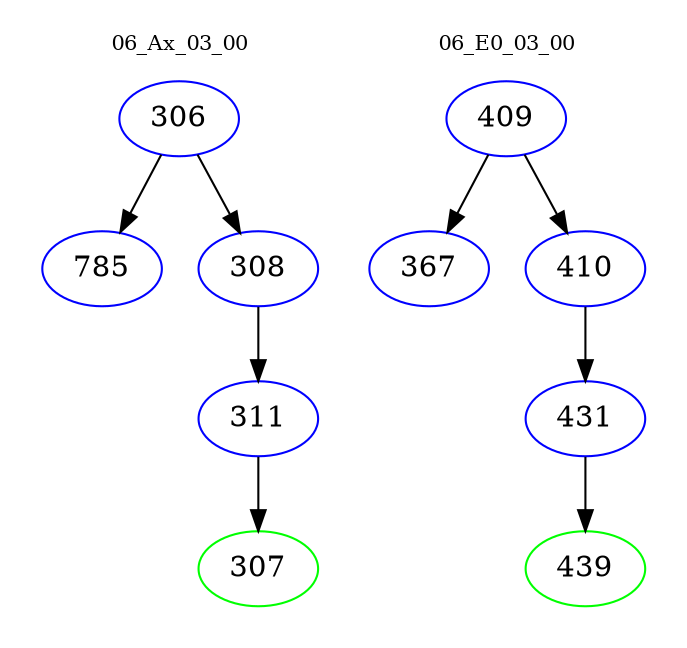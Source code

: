 digraph{
subgraph cluster_0 {
color = white
label = "06_Ax_03_00";
fontsize=10;
T0_306 [label="306", color="blue"]
T0_306 -> T0_785 [color="black"]
T0_785 [label="785", color="blue"]
T0_306 -> T0_308 [color="black"]
T0_308 [label="308", color="blue"]
T0_308 -> T0_311 [color="black"]
T0_311 [label="311", color="blue"]
T0_311 -> T0_307 [color="black"]
T0_307 [label="307", color="green"]
}
subgraph cluster_1 {
color = white
label = "06_E0_03_00";
fontsize=10;
T1_409 [label="409", color="blue"]
T1_409 -> T1_367 [color="black"]
T1_367 [label="367", color="blue"]
T1_409 -> T1_410 [color="black"]
T1_410 [label="410", color="blue"]
T1_410 -> T1_431 [color="black"]
T1_431 [label="431", color="blue"]
T1_431 -> T1_439 [color="black"]
T1_439 [label="439", color="green"]
}
}
